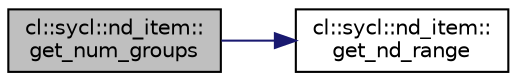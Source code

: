digraph "cl::sycl::nd_item::get_num_groups"
{
 // INTERACTIVE_SVG=YES
  bgcolor="transparent";
  edge [fontname="Helvetica",fontsize="10",labelfontname="Helvetica",labelfontsize="10"];
  node [fontname="Helvetica",fontsize="10",shape=record];
  rankdir="LR";
  Node1 [label="cl::sycl::nd_item::\lget_num_groups",height=0.2,width=0.4,color="black", fillcolor="grey75", style="filled", fontcolor="black"];
  Node1 -> Node2 [color="midnightblue",fontsize="10",style="solid",fontname="Helvetica"];
  Node2 [label="cl::sycl::nd_item::\lget_nd_range",height=0.2,width=0.4,color="black",URL="$group__parallelism.html#a8af188fe187ca9307cb498f13bf36796",tooltip="Return the nd_range<> of the current execution. "];
}
